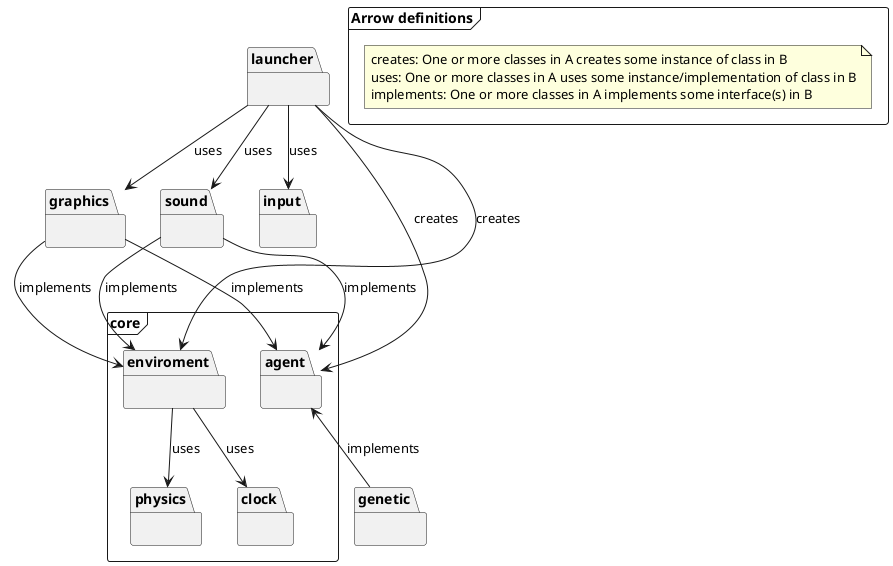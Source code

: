 


@startuml

frame "Arrow definitions" {
    note "creates: One or more classes in A creates some instance of class in B\nuses: One or more classes in A uses some instance/implementation of class in B\nimplements: One or more classes in A implements some interface(s) in B" as definitionNote
}



frame "core"{
    package "agent" {

    }
    package "enviroment" {

    }

    package "clock" {

    }

    package "physics" {

    }
}





package "genetic"{

}


package "launcher" {
    
}

package "sound" {
    
}

package "graphics" {
    
}



package "input" {
    
}



launcher --> input : uses
launcher --> graphics : uses
launcher --> sound : uses

graphics --> agent : implements
sound --> agent : implements

graphics --> enviroment : implements
sound --> enviroment : implements

enviroment --> clock: uses

agent <-- genetic: implements

enviroment --> physics: uses

launcher --> enviroment: creates

launcher --> agent: creates

' agent --> enviroment: uses
' enviroment --> agent: uses




@enduml
































